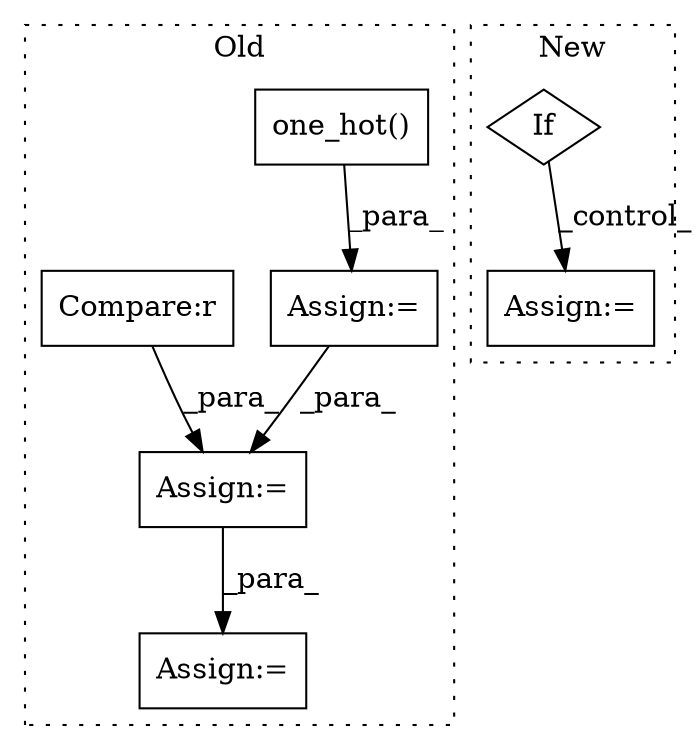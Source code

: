 digraph G {
subgraph cluster0 {
1 [label="one_hot()" a="75" s="18216,18250" l="28,26" shape="box"];
3 [label="Assign:=" a="68" s="18295" l="3" shape="box"];
5 [label="Compare:r" a="40" s="18132" l="61" shape="box"];
6 [label="Assign:=" a="68" s="18453" l="4" shape="box"];
7 [label="Assign:=" a="68" s="18213" l="3" shape="box"];
label = "Old";
style="dotted";
}
subgraph cluster1 {
2 [label="If" a="96" s="19695" l="3" shape="diamond"];
4 [label="Assign:=" a="68" s="19840" l="3" shape="box"];
label = "New";
style="dotted";
}
1 -> 7 [label="_para_"];
2 -> 4 [label="_control_"];
3 -> 6 [label="_para_"];
5 -> 3 [label="_para_"];
7 -> 3 [label="_para_"];
}